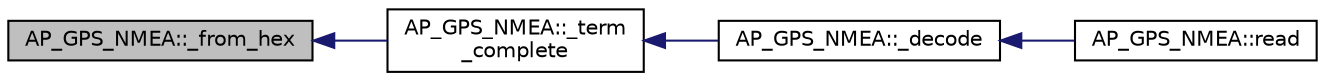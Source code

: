 digraph "AP_GPS_NMEA::_from_hex"
{
 // INTERACTIVE_SVG=YES
  edge [fontname="Helvetica",fontsize="10",labelfontname="Helvetica",labelfontsize="10"];
  node [fontname="Helvetica",fontsize="10",shape=record];
  rankdir="LR";
  Node1 [label="AP_GPS_NMEA::_from_hex",height=0.2,width=0.4,color="black", fillcolor="grey75", style="filled" fontcolor="black"];
  Node1 -> Node2 [dir="back",color="midnightblue",fontsize="10",style="solid",fontname="Helvetica"];
  Node2 [label="AP_GPS_NMEA::_term\l_complete",height=0.2,width=0.4,color="black", fillcolor="white", style="filled",URL="$classAP__GPS__NMEA.html#ab82936a41e41786f03aea079978de6bc"];
  Node2 -> Node3 [dir="back",color="midnightblue",fontsize="10",style="solid",fontname="Helvetica"];
  Node3 [label="AP_GPS_NMEA::_decode",height=0.2,width=0.4,color="black", fillcolor="white", style="filled",URL="$classAP__GPS__NMEA.html#a955545b788a23ec083d91b961391429b"];
  Node3 -> Node4 [dir="back",color="midnightblue",fontsize="10",style="solid",fontname="Helvetica"];
  Node4 [label="AP_GPS_NMEA::read",height=0.2,width=0.4,color="black", fillcolor="white", style="filled",URL="$classAP__GPS__NMEA.html#a57afd3ecfcdc92db462c09e55399fa91"];
}
